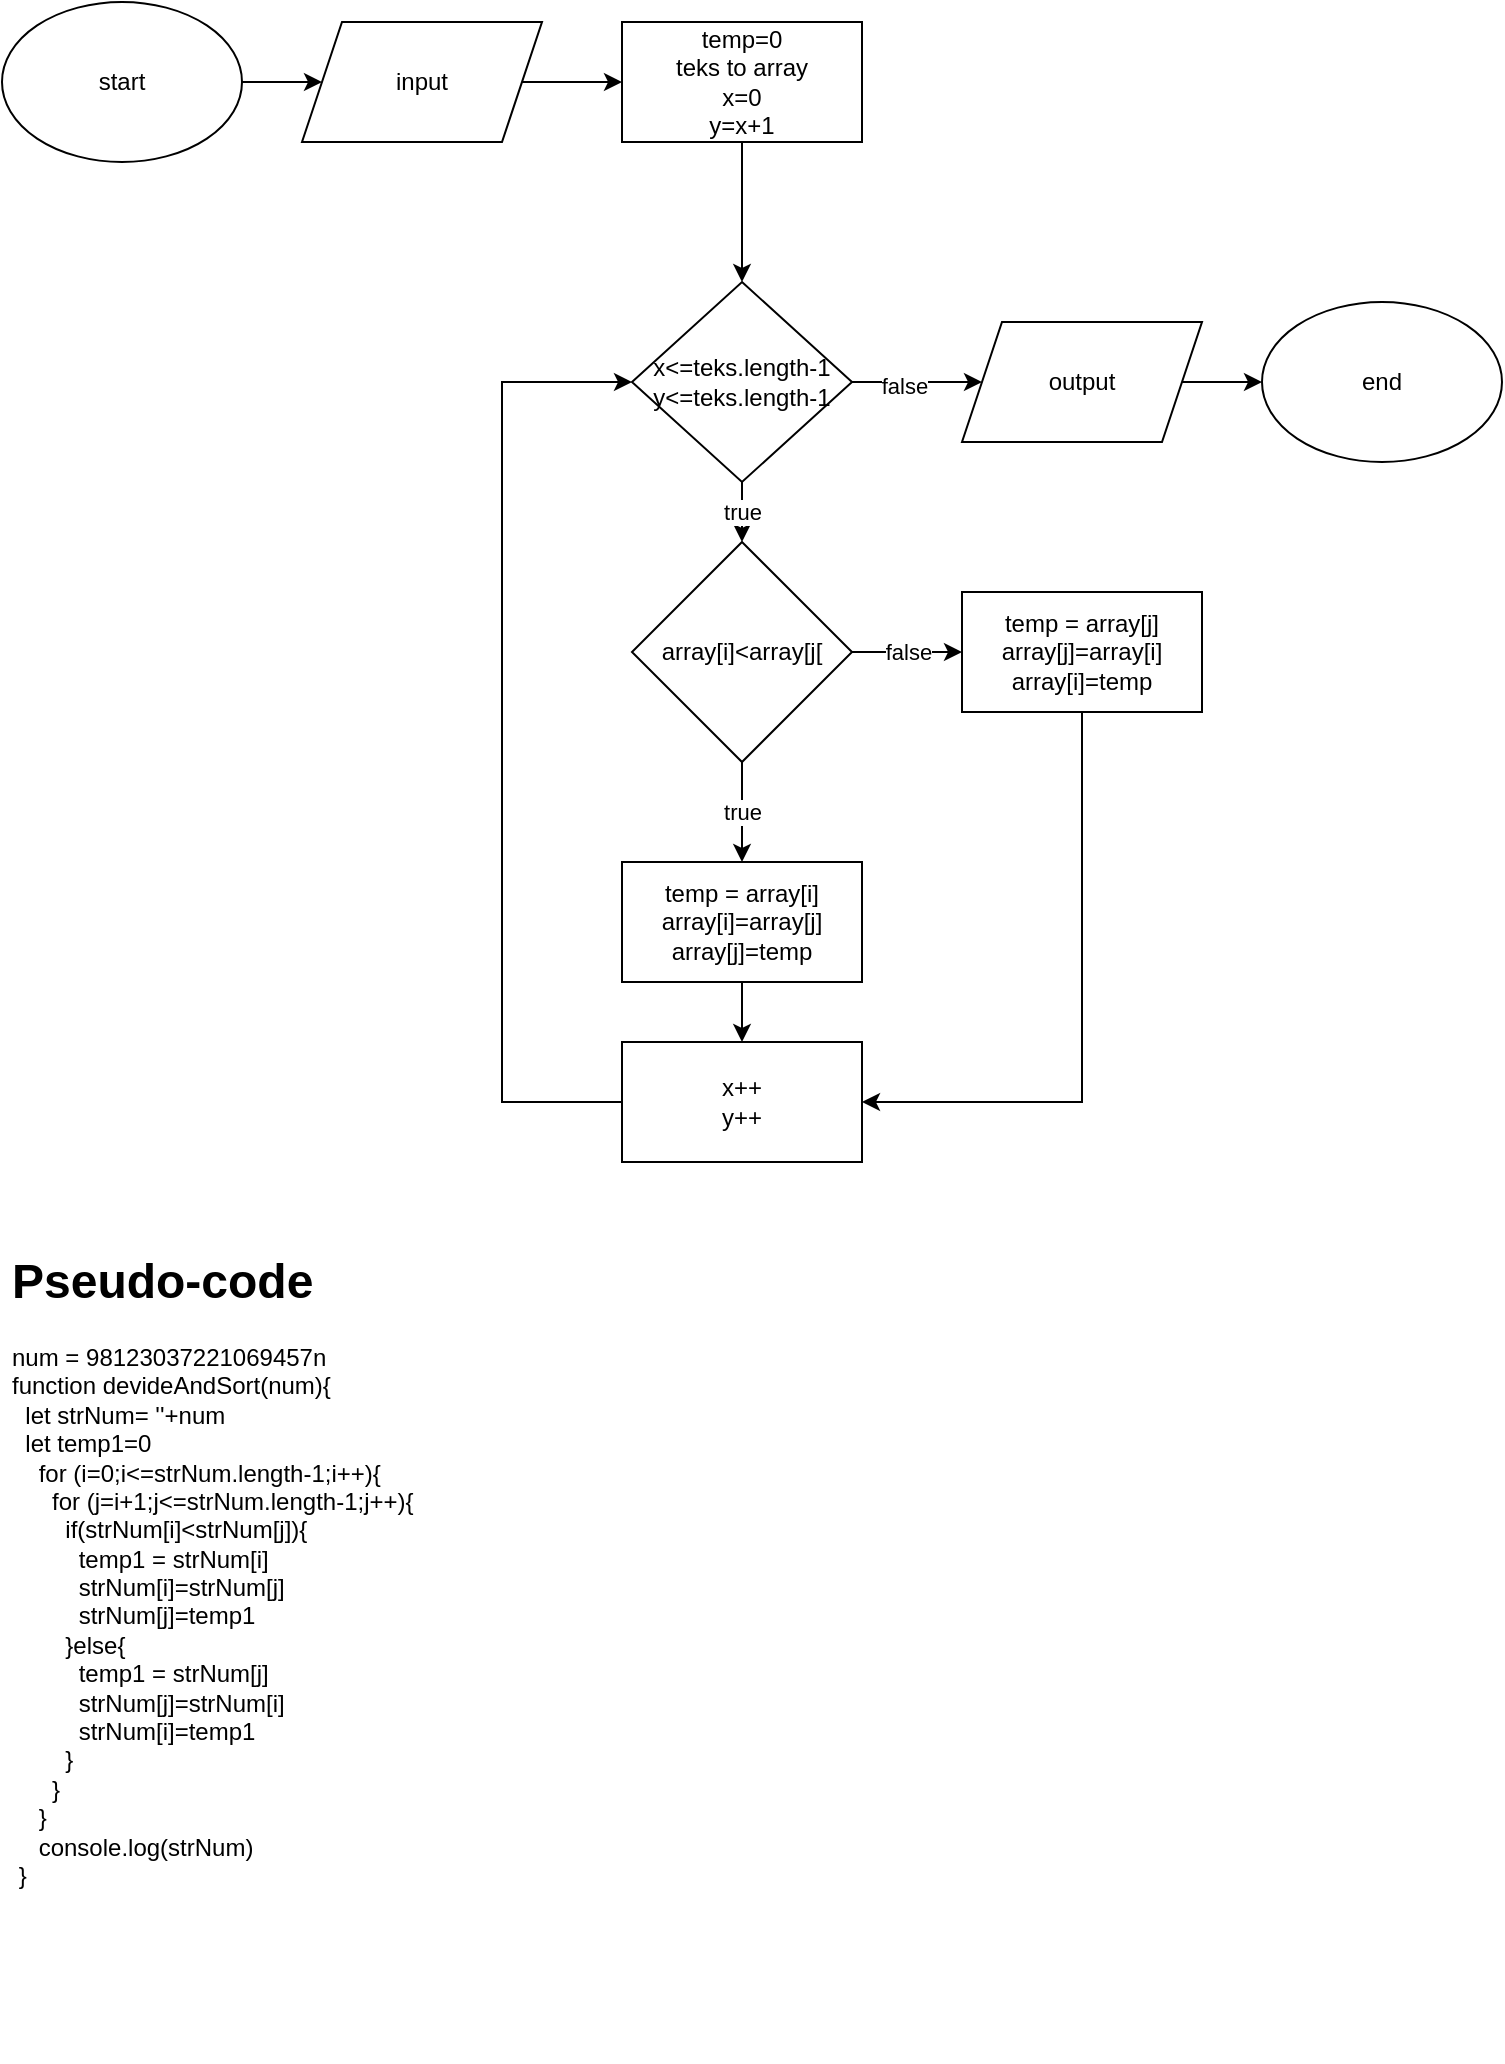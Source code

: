<mxfile version="20.0.1" type="device"><diagram id="QVTOiKnH5Tt6zZGqTgxD" name="Page-1"><mxGraphModel dx="700" dy="752" grid="1" gridSize="10" guides="1" tooltips="1" connect="1" arrows="1" fold="1" page="1" pageScale="1" pageWidth="850" pageHeight="1100" math="0" shadow="0"><root><mxCell id="0"/><mxCell id="1" parent="0"/><mxCell id="Cc_ddm2Bat6--pWEJRJk-9" value="" style="edgeStyle=orthogonalEdgeStyle;rounded=0;orthogonalLoop=1;jettySize=auto;html=1;" edge="1" parent="1" source="Cc_ddm2Bat6--pWEJRJk-1" target="Cc_ddm2Bat6--pWEJRJk-2"><mxGeometry relative="1" as="geometry"/></mxCell><mxCell id="Cc_ddm2Bat6--pWEJRJk-1" value="start" style="ellipse;whiteSpace=wrap;html=1;" vertex="1" parent="1"><mxGeometry x="30" y="40" width="120" height="80" as="geometry"/></mxCell><mxCell id="Cc_ddm2Bat6--pWEJRJk-10" value="" style="edgeStyle=orthogonalEdgeStyle;rounded=0;orthogonalLoop=1;jettySize=auto;html=1;" edge="1" parent="1" source="Cc_ddm2Bat6--pWEJRJk-2" target="Cc_ddm2Bat6--pWEJRJk-3"><mxGeometry relative="1" as="geometry"/></mxCell><mxCell id="Cc_ddm2Bat6--pWEJRJk-2" value="input" style="shape=parallelogram;perimeter=parallelogramPerimeter;whiteSpace=wrap;html=1;fixedSize=1;" vertex="1" parent="1"><mxGeometry x="180" y="50" width="120" height="60" as="geometry"/></mxCell><mxCell id="Cc_ddm2Bat6--pWEJRJk-11" value="" style="edgeStyle=orthogonalEdgeStyle;rounded=0;orthogonalLoop=1;jettySize=auto;html=1;" edge="1" parent="1" source="Cc_ddm2Bat6--pWEJRJk-3" target="Cc_ddm2Bat6--pWEJRJk-4"><mxGeometry relative="1" as="geometry"/></mxCell><mxCell id="Cc_ddm2Bat6--pWEJRJk-3" value="&lt;span style=&quot;&quot;&gt;temp=0&lt;/span&gt;&lt;br style=&quot;&quot;&gt;teks to array&lt;br style=&quot;&quot;&gt;&lt;span style=&quot;&quot;&gt;x=0&lt;br&gt;y=x+1&lt;br&gt;&lt;/span&gt;" style="rounded=0;whiteSpace=wrap;html=1;" vertex="1" parent="1"><mxGeometry x="340" y="50" width="120" height="60" as="geometry"/></mxCell><mxCell id="Cc_ddm2Bat6--pWEJRJk-12" value="true" style="edgeStyle=orthogonalEdgeStyle;rounded=0;orthogonalLoop=1;jettySize=auto;html=1;" edge="1" parent="1" source="Cc_ddm2Bat6--pWEJRJk-4" target="Cc_ddm2Bat6--pWEJRJk-7"><mxGeometry relative="1" as="geometry"/></mxCell><mxCell id="Cc_ddm2Bat6--pWEJRJk-17" value="" style="edgeStyle=orthogonalEdgeStyle;rounded=0;orthogonalLoop=1;jettySize=auto;html=1;" edge="1" parent="1" source="Cc_ddm2Bat6--pWEJRJk-4" target="Cc_ddm2Bat6--pWEJRJk-16"><mxGeometry relative="1" as="geometry"/></mxCell><mxCell id="Cc_ddm2Bat6--pWEJRJk-22" value="false" style="edgeLabel;html=1;align=center;verticalAlign=middle;resizable=0;points=[];" vertex="1" connectable="0" parent="Cc_ddm2Bat6--pWEJRJk-17"><mxGeometry x="-0.213" y="-2" relative="1" as="geometry"><mxPoint as="offset"/></mxGeometry></mxCell><mxCell id="Cc_ddm2Bat6--pWEJRJk-4" value="&lt;span style=&quot;&quot;&gt;x&amp;lt;=teks.length-1&lt;br&gt;y&amp;lt;=teks.length-1&lt;br&gt;&lt;/span&gt;" style="rhombus;whiteSpace=wrap;html=1;" vertex="1" parent="1"><mxGeometry x="345" y="180" width="110" height="100" as="geometry"/></mxCell><mxCell id="Cc_ddm2Bat6--pWEJRJk-14" value="" style="edgeStyle=orthogonalEdgeStyle;rounded=0;orthogonalLoop=1;jettySize=auto;html=1;" edge="1" parent="1" source="Cc_ddm2Bat6--pWEJRJk-6" target="Cc_ddm2Bat6--pWEJRJk-8"><mxGeometry relative="1" as="geometry"/></mxCell><mxCell id="Cc_ddm2Bat6--pWEJRJk-6" value="temp = array[i]&lt;br&gt;array[i]=array[j]&lt;br&gt;array[j]=temp" style="rounded=0;whiteSpace=wrap;html=1;" vertex="1" parent="1"><mxGeometry x="340" y="470" width="120" height="60" as="geometry"/></mxCell><mxCell id="Cc_ddm2Bat6--pWEJRJk-13" value="true" style="edgeStyle=orthogonalEdgeStyle;rounded=0;orthogonalLoop=1;jettySize=auto;html=1;" edge="1" parent="1" source="Cc_ddm2Bat6--pWEJRJk-7" target="Cc_ddm2Bat6--pWEJRJk-6"><mxGeometry relative="1" as="geometry"/></mxCell><mxCell id="Cc_ddm2Bat6--pWEJRJk-21" value="false" style="edgeStyle=orthogonalEdgeStyle;rounded=0;orthogonalLoop=1;jettySize=auto;html=1;" edge="1" parent="1" source="Cc_ddm2Bat6--pWEJRJk-7" target="Cc_ddm2Bat6--pWEJRJk-20"><mxGeometry relative="1" as="geometry"/></mxCell><mxCell id="Cc_ddm2Bat6--pWEJRJk-7" value="array[i]&amp;lt;array[j[" style="rhombus;whiteSpace=wrap;html=1;" vertex="1" parent="1"><mxGeometry x="345" y="310" width="110" height="110" as="geometry"/></mxCell><mxCell id="Cc_ddm2Bat6--pWEJRJk-15" style="edgeStyle=orthogonalEdgeStyle;rounded=0;orthogonalLoop=1;jettySize=auto;html=1;entryX=0;entryY=0.5;entryDx=0;entryDy=0;" edge="1" parent="1" source="Cc_ddm2Bat6--pWEJRJk-8" target="Cc_ddm2Bat6--pWEJRJk-4"><mxGeometry relative="1" as="geometry"><Array as="points"><mxPoint x="280" y="590"/><mxPoint x="280" y="230"/></Array></mxGeometry></mxCell><mxCell id="Cc_ddm2Bat6--pWEJRJk-8" value="x++&lt;br&gt;y++" style="rounded=0;whiteSpace=wrap;html=1;" vertex="1" parent="1"><mxGeometry x="340" y="560" width="120" height="60" as="geometry"/></mxCell><mxCell id="Cc_ddm2Bat6--pWEJRJk-19" value="" style="edgeStyle=orthogonalEdgeStyle;rounded=0;orthogonalLoop=1;jettySize=auto;html=1;" edge="1" parent="1" source="Cc_ddm2Bat6--pWEJRJk-16" target="Cc_ddm2Bat6--pWEJRJk-18"><mxGeometry relative="1" as="geometry"/></mxCell><mxCell id="Cc_ddm2Bat6--pWEJRJk-16" value="output" style="shape=parallelogram;perimeter=parallelogramPerimeter;whiteSpace=wrap;html=1;fixedSize=1;" vertex="1" parent="1"><mxGeometry x="510" y="200" width="120" height="60" as="geometry"/></mxCell><mxCell id="Cc_ddm2Bat6--pWEJRJk-18" value="end" style="ellipse;whiteSpace=wrap;html=1;" vertex="1" parent="1"><mxGeometry x="660" y="190" width="120" height="80" as="geometry"/></mxCell><mxCell id="Cc_ddm2Bat6--pWEJRJk-23" style="edgeStyle=orthogonalEdgeStyle;rounded=0;orthogonalLoop=1;jettySize=auto;html=1;entryX=1;entryY=0.5;entryDx=0;entryDy=0;" edge="1" parent="1" source="Cc_ddm2Bat6--pWEJRJk-20" target="Cc_ddm2Bat6--pWEJRJk-8"><mxGeometry relative="1" as="geometry"><Array as="points"><mxPoint x="570" y="590"/></Array></mxGeometry></mxCell><mxCell id="Cc_ddm2Bat6--pWEJRJk-20" value="&lt;span style=&quot;&quot;&gt;temp = array[j]&lt;/span&gt;&lt;br style=&quot;&quot;&gt;&lt;span style=&quot;&quot;&gt;array[j]=array[i]&lt;/span&gt;&lt;br style=&quot;&quot;&gt;&lt;span style=&quot;&quot;&gt;array[i]=temp&lt;/span&gt;" style="rounded=0;whiteSpace=wrap;html=1;" vertex="1" parent="1"><mxGeometry x="510" y="335" width="120" height="60" as="geometry"/></mxCell><mxCell id="Cc_ddm2Bat6--pWEJRJk-24" value="&lt;h1&gt;Pseudo-code&lt;/h1&gt;&lt;div&gt;&lt;div&gt;num =&amp;nbsp;98123037221069457n&amp;nbsp;&lt;/div&gt;&lt;div&gt;function devideAndSort(num){&lt;/div&gt;&lt;div&gt;&amp;nbsp; let strNum= ''+num&lt;/div&gt;&lt;div&gt;&amp;nbsp; let temp1=0&lt;/div&gt;&lt;div&gt;&amp;nbsp; &amp;nbsp; for (i=0;i&amp;lt;=strNum.length-1;i++){&lt;/div&gt;&lt;div&gt;&amp;nbsp; &amp;nbsp; &amp;nbsp; for (j=i+1;j&amp;lt;=strNum.length-1;j++){&lt;/div&gt;&lt;div&gt;&amp;nbsp; &amp;nbsp; &amp;nbsp; &amp;nbsp; if(strNum[i]&amp;lt;strNum[j]){&lt;/div&gt;&lt;div&gt;&amp;nbsp; &amp;nbsp; &amp;nbsp; &amp;nbsp; &amp;nbsp; temp1 = strNum[i]&lt;/div&gt;&lt;div&gt;&amp;nbsp; &amp;nbsp; &amp;nbsp; &amp;nbsp; &amp;nbsp; strNum[i]=strNum[j]&lt;/div&gt;&lt;div&gt;&amp;nbsp; &amp;nbsp; &amp;nbsp; &amp;nbsp; &amp;nbsp; strNum[j]=temp1&lt;/div&gt;&lt;div&gt;&amp;nbsp; &amp;nbsp; &amp;nbsp; &amp;nbsp; }else{&lt;/div&gt;&lt;div&gt;&amp;nbsp; &amp;nbsp; &amp;nbsp; &amp;nbsp; &amp;nbsp; temp1 = strNum[j]&lt;/div&gt;&lt;div&gt;&amp;nbsp; &amp;nbsp; &amp;nbsp; &amp;nbsp; &amp;nbsp; strNum[j]=strNum[i]&lt;/div&gt;&lt;div&gt;&amp;nbsp; &amp;nbsp; &amp;nbsp; &amp;nbsp; &amp;nbsp; strNum[i]=temp1&lt;/div&gt;&lt;div&gt;&amp;nbsp; &amp;nbsp; &amp;nbsp; &amp;nbsp; }&lt;/div&gt;&lt;div&gt;&amp;nbsp; &amp;nbsp; &amp;nbsp; }&lt;/div&gt;&lt;div&gt;&amp;nbsp; &amp;nbsp; }&lt;/div&gt;&lt;div&gt;&amp;nbsp; &amp;nbsp; console.log(strNum)&lt;/div&gt;&lt;div&gt;&amp;nbsp;}&lt;/div&gt;&lt;/div&gt;" style="text;html=1;strokeColor=none;fillColor=none;spacing=5;spacingTop=-20;whiteSpace=wrap;overflow=hidden;rounded=0;" vertex="1" parent="1"><mxGeometry x="30" y="660" width="560" height="410" as="geometry"/></mxCell></root></mxGraphModel></diagram></mxfile>